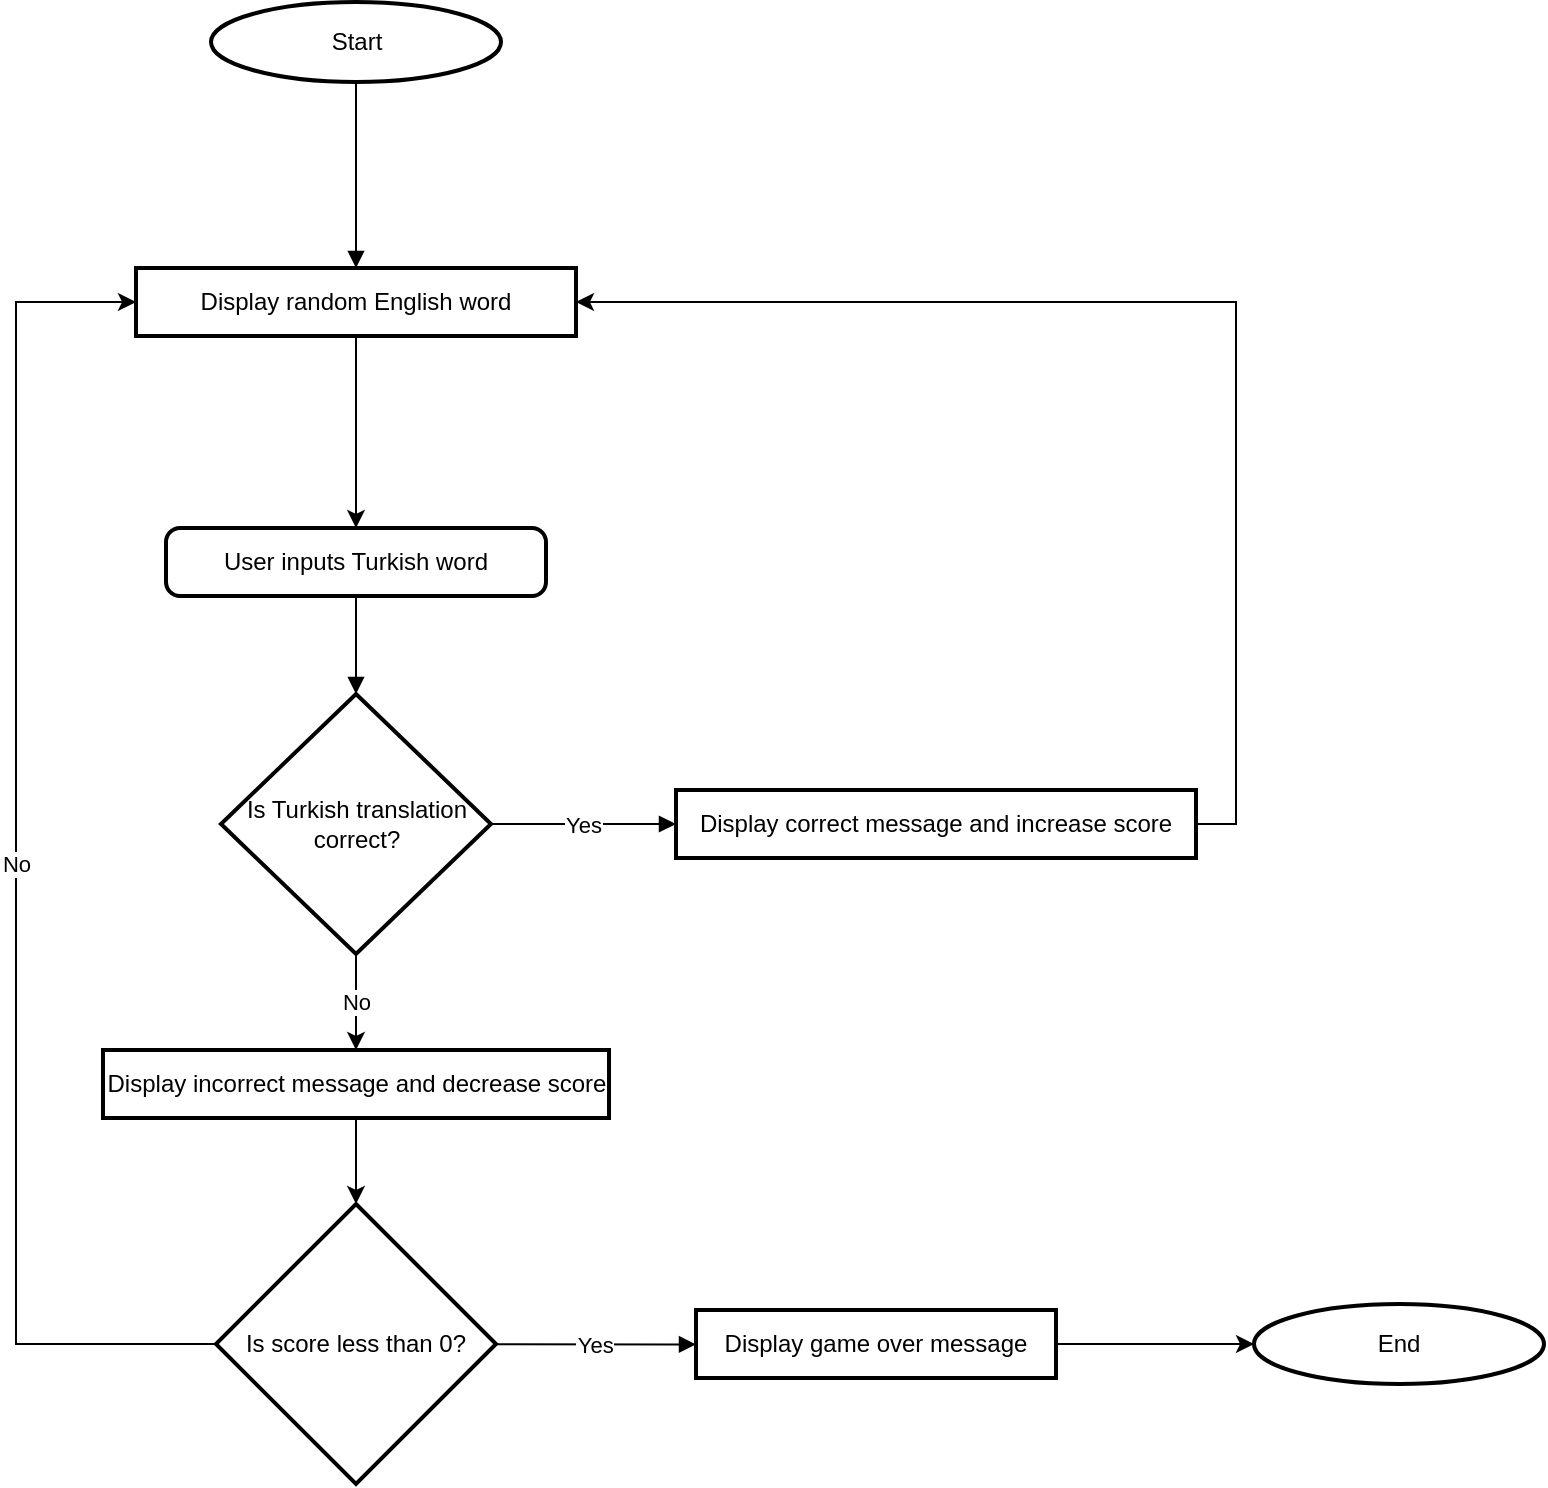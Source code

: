 <mxfile version="21.7.4" type="github">
  <diagram name="Page-1" id="C6MQ5mS3NwSN0RwU6cc0">
    <mxGraphModel dx="1122" dy="755" grid="1" gridSize="10" guides="1" tooltips="1" connect="1" arrows="1" fold="1" page="1" pageScale="1" pageWidth="827" pageHeight="1169" math="0" shadow="0">
      <root>
        <mxCell id="0" />
        <mxCell id="1" parent="0" />
        <mxCell id="2" value="Start" style="whiteSpace=wrap;strokeWidth=2;shape=ellipse;perimeter=ellipsePerimeter;html=1;" parent="1" vertex="1">
          <mxGeometry x="137.5" y="40" width="145" height="40" as="geometry" />
        </mxCell>
        <mxCell id="s3mAswLRiTs5YzUC_dCz-19" style="edgeStyle=orthogonalEdgeStyle;rounded=0;orthogonalLoop=1;jettySize=auto;html=1;" edge="1" parent="1" source="3" target="4">
          <mxGeometry relative="1" as="geometry">
            <Array as="points" />
          </mxGeometry>
        </mxCell>
        <mxCell id="3" value="Display random English word" style="whiteSpace=wrap;strokeWidth=2;" parent="1" vertex="1">
          <mxGeometry x="100" y="173" width="220" height="34" as="geometry" />
        </mxCell>
        <mxCell id="4" value="User inputs Turkish word" style="rounded=1;absoluteArcSize=1;arcSize=14;whiteSpace=wrap;strokeWidth=2;" parent="1" vertex="1">
          <mxGeometry x="115" y="303" width="190" height="34" as="geometry" />
        </mxCell>
        <mxCell id="s3mAswLRiTs5YzUC_dCz-28" value="No" style="edgeStyle=orthogonalEdgeStyle;rounded=0;orthogonalLoop=1;jettySize=auto;html=1;" edge="1" parent="1" source="5" target="7">
          <mxGeometry relative="1" as="geometry" />
        </mxCell>
        <mxCell id="5" value="Is Turkish translation correct?" style="rhombus;strokeWidth=2;whiteSpace=wrap;" parent="1" vertex="1">
          <mxGeometry x="142.5" y="386" width="135" height="130" as="geometry" />
        </mxCell>
        <mxCell id="s3mAswLRiTs5YzUC_dCz-24" style="edgeStyle=orthogonalEdgeStyle;rounded=0;orthogonalLoop=1;jettySize=auto;html=1;" edge="1" parent="1" source="6" target="3">
          <mxGeometry relative="1" as="geometry">
            <Array as="points">
              <mxPoint x="650" y="451" />
              <mxPoint x="650" y="190" />
            </Array>
          </mxGeometry>
        </mxCell>
        <mxCell id="6" value="Display correct message and increase score" style="whiteSpace=wrap;strokeWidth=2;" parent="1" vertex="1">
          <mxGeometry x="370" y="434" width="260" height="34" as="geometry" />
        </mxCell>
        <mxCell id="s3mAswLRiTs5YzUC_dCz-23" style="edgeStyle=orthogonalEdgeStyle;rounded=0;orthogonalLoop=1;jettySize=auto;html=1;" edge="1" parent="1" source="7" target="8">
          <mxGeometry relative="1" as="geometry" />
        </mxCell>
        <mxCell id="7" value="Display incorrect message and decrease score" style="whiteSpace=wrap;strokeWidth=2;" parent="1" vertex="1">
          <mxGeometry x="83.5" y="564" width="253" height="34" as="geometry" />
        </mxCell>
        <mxCell id="s3mAswLRiTs5YzUC_dCz-29" value="No" style="edgeStyle=orthogonalEdgeStyle;rounded=0;orthogonalLoop=1;jettySize=auto;html=1;" edge="1" parent="1" source="8" target="3">
          <mxGeometry relative="1" as="geometry">
            <Array as="points">
              <mxPoint x="40" y="711" />
              <mxPoint x="40" y="190" />
            </Array>
          </mxGeometry>
        </mxCell>
        <mxCell id="8" value="Is score less than 0?" style="rhombus;strokeWidth=2;whiteSpace=wrap;" parent="1" vertex="1">
          <mxGeometry x="140" y="641" width="140" height="140" as="geometry" />
        </mxCell>
        <mxCell id="s3mAswLRiTs5YzUC_dCz-21" style="edgeStyle=orthogonalEdgeStyle;rounded=0;orthogonalLoop=1;jettySize=auto;html=1;" edge="1" parent="1" source="9" target="s3mAswLRiTs5YzUC_dCz-20">
          <mxGeometry relative="1" as="geometry" />
        </mxCell>
        <mxCell id="9" value="Display game over message" style="whiteSpace=wrap;strokeWidth=2;" parent="1" vertex="1">
          <mxGeometry x="380" y="694" width="180" height="34" as="geometry" />
        </mxCell>
        <mxCell id="10" value="" style="curved=1;startArrow=none;endArrow=block;" parent="1" source="2" target="3" edge="1">
          <mxGeometry relative="1" as="geometry">
            <Array as="points" />
          </mxGeometry>
        </mxCell>
        <mxCell id="12" value="" style="curved=1;startArrow=none;endArrow=block;" parent="1" source="4" target="5" edge="1">
          <mxGeometry relative="1" as="geometry">
            <Array as="points" />
          </mxGeometry>
        </mxCell>
        <mxCell id="13" value="Yes" style="startArrow=none;endArrow=block;" parent="1" source="5" target="6" edge="1">
          <mxGeometry relative="1" as="geometry" />
        </mxCell>
        <mxCell id="16" value="Yes" style="curved=1;startArrow=none;endArrow=block;exitX=0.999;exitY=0.501;entryX=0.002;entryY=0.507;" parent="1" source="8" target="9" edge="1">
          <mxGeometry relative="1" as="geometry">
            <Array as="points" />
          </mxGeometry>
        </mxCell>
        <mxCell id="s3mAswLRiTs5YzUC_dCz-20" value="End" style="whiteSpace=wrap;strokeWidth=2;shape=ellipse;perimeter=ellipsePerimeter;html=1;" vertex="1" parent="1">
          <mxGeometry x="659" y="691" width="145" height="40" as="geometry" />
        </mxCell>
      </root>
    </mxGraphModel>
  </diagram>
</mxfile>
